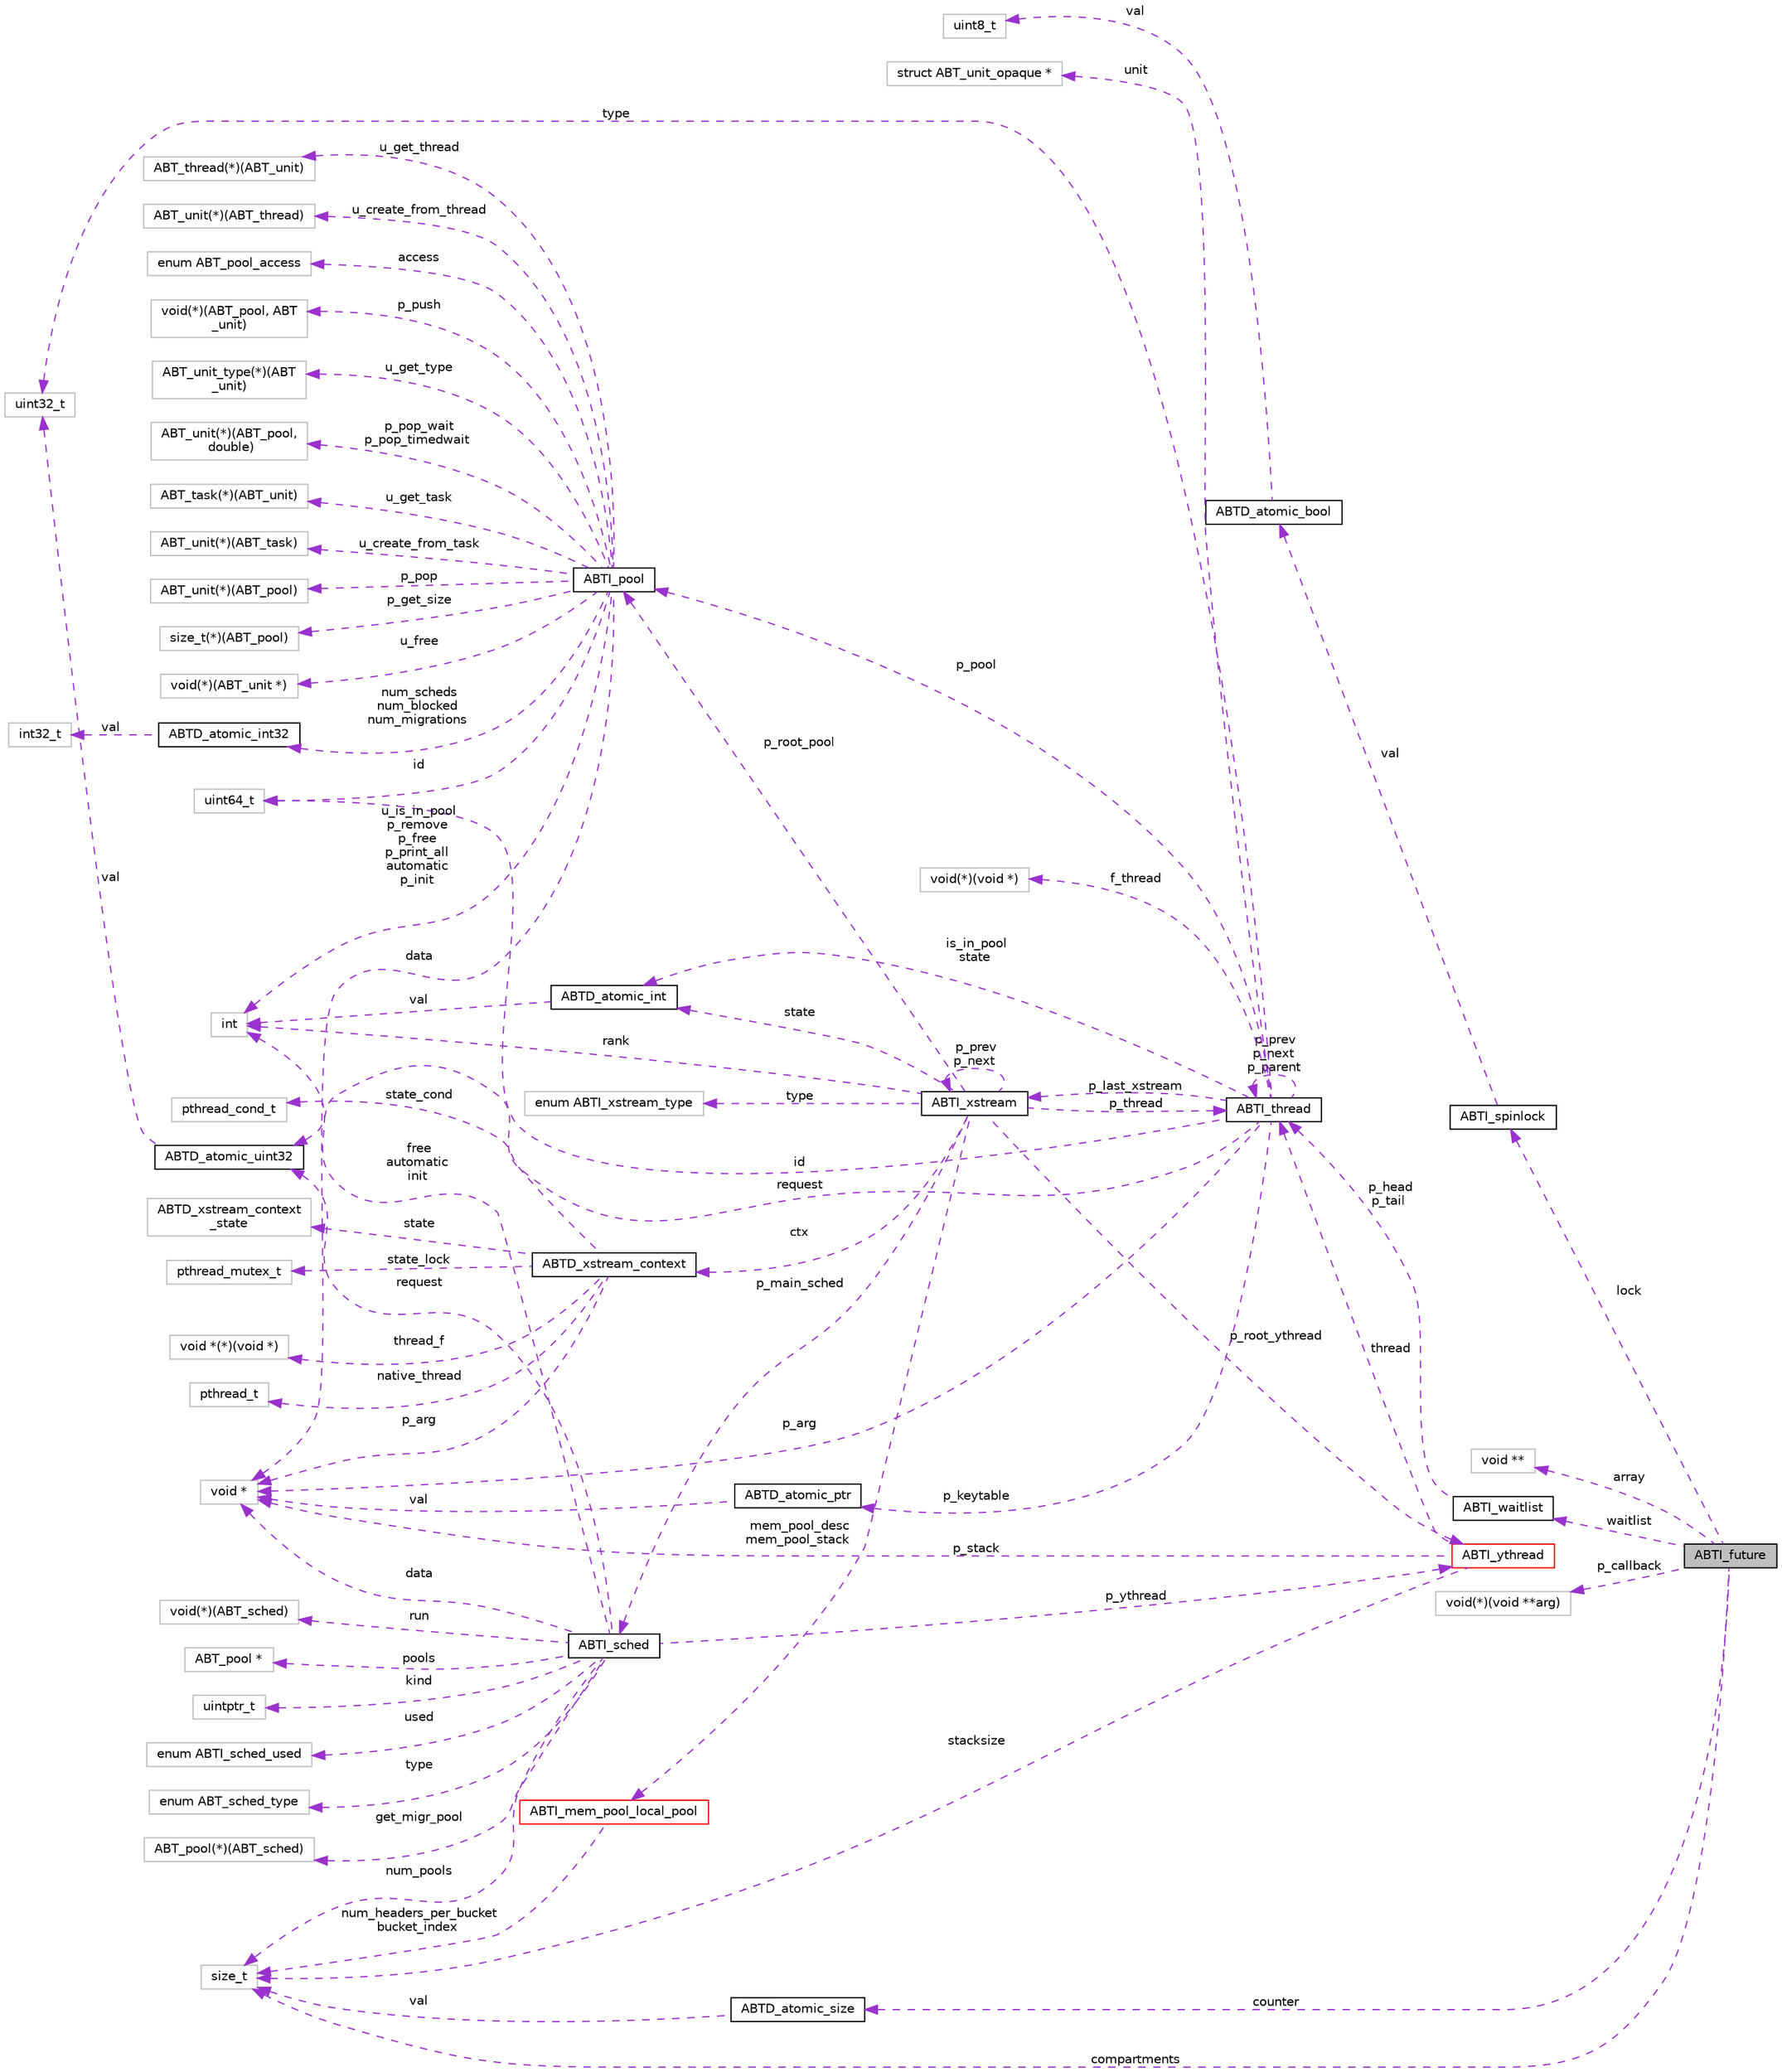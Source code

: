 digraph "ABTI_future"
{
  edge [fontname="Helvetica",fontsize="10",labelfontname="Helvetica",labelfontsize="10"];
  node [fontname="Helvetica",fontsize="10",shape=record];
  rankdir="LR";
  Node1 [label="ABTI_future",height=0.2,width=0.4,color="black", fillcolor="grey75", style="filled" fontcolor="black"];
  Node2 -> Node1 [dir="back",color="darkorchid3",fontsize="10",style="dashed",label=" lock" ,fontname="Helvetica"];
  Node2 [label="ABTI_spinlock",height=0.2,width=0.4,color="black", fillcolor="white", style="filled",URL="$dc/d81/structABTI__spinlock.html"];
  Node3 -> Node2 [dir="back",color="darkorchid3",fontsize="10",style="dashed",label=" val" ,fontname="Helvetica"];
  Node3 [label="ABTD_atomic_bool",height=0.2,width=0.4,color="black", fillcolor="white", style="filled",URL="$df/d2c/structABTD__atomic__bool.html"];
  Node4 -> Node3 [dir="back",color="darkorchid3",fontsize="10",style="dashed",label=" val" ,fontname="Helvetica"];
  Node4 [label="uint8_t",height=0.2,width=0.4,color="grey75", fillcolor="white", style="filled"];
  Node5 -> Node1 [dir="back",color="darkorchid3",fontsize="10",style="dashed",label=" array" ,fontname="Helvetica"];
  Node5 [label="void **",height=0.2,width=0.4,color="grey75", fillcolor="white", style="filled"];
  Node6 -> Node1 [dir="back",color="darkorchid3",fontsize="10",style="dashed",label=" compartments" ,fontname="Helvetica"];
  Node6 [label="size_t",height=0.2,width=0.4,color="grey75", fillcolor="white", style="filled"];
  Node7 -> Node1 [dir="back",color="darkorchid3",fontsize="10",style="dashed",label=" counter" ,fontname="Helvetica"];
  Node7 [label="ABTD_atomic_size",height=0.2,width=0.4,color="black", fillcolor="white", style="filled",URL="$d7/d5b/structABTD__atomic__size.html"];
  Node6 -> Node7 [dir="back",color="darkorchid3",fontsize="10",style="dashed",label=" val" ,fontname="Helvetica"];
  Node8 -> Node1 [dir="back",color="darkorchid3",fontsize="10",style="dashed",label=" p_callback" ,fontname="Helvetica"];
  Node8 [label="void(*)(void **arg)",height=0.2,width=0.4,color="grey75", fillcolor="white", style="filled"];
  Node9 -> Node1 [dir="back",color="darkorchid3",fontsize="10",style="dashed",label=" waitlist" ,fontname="Helvetica"];
  Node9 [label="ABTI_waitlist",height=0.2,width=0.4,color="black", fillcolor="white", style="filled",URL="$dd/d00/structABTI__waitlist.html"];
  Node10 -> Node9 [dir="back",color="darkorchid3",fontsize="10",style="dashed",label=" p_head\np_tail" ,fontname="Helvetica"];
  Node10 [label="ABTI_thread",height=0.2,width=0.4,color="black", fillcolor="white", style="filled",URL="$d3/d55/structABTI__thread.html"];
  Node11 -> Node10 [dir="back",color="darkorchid3",fontsize="10",style="dashed",label=" f_thread" ,fontname="Helvetica"];
  Node11 [label="void(*)(void *)",height=0.2,width=0.4,color="grey75", fillcolor="white", style="filled"];
  Node12 -> Node10 [dir="back",color="darkorchid3",fontsize="10",style="dashed",label=" id" ,fontname="Helvetica"];
  Node12 [label="uint64_t",height=0.2,width=0.4,color="grey75", fillcolor="white", style="filled"];
  Node10 -> Node10 [dir="back",color="darkorchid3",fontsize="10",style="dashed",label=" p_prev\np_next\np_parent" ,fontname="Helvetica"];
  Node13 -> Node10 [dir="back",color="darkorchid3",fontsize="10",style="dashed",label=" p_pool" ,fontname="Helvetica"];
  Node13 [label="ABTI_pool",height=0.2,width=0.4,color="black", fillcolor="white", style="filled",URL="$df/d65/structABTI__pool.html"];
  Node14 -> Node13 [dir="back",color="darkorchid3",fontsize="10",style="dashed",label=" p_get_size" ,fontname="Helvetica"];
  Node14 [label="size_t(*)(ABT_pool)",height=0.2,width=0.4,color="grey75", fillcolor="white", style="filled"];
  Node15 -> Node13 [dir="back",color="darkorchid3",fontsize="10",style="dashed",label=" u_free" ,fontname="Helvetica"];
  Node15 [label="void(*)(ABT_unit *)",height=0.2,width=0.4,color="grey75", fillcolor="white", style="filled"];
  Node16 -> Node13 [dir="back",color="darkorchid3",fontsize="10",style="dashed",label=" u_get_thread" ,fontname="Helvetica"];
  Node16 [label="ABT_thread(*)(ABT_unit)",height=0.2,width=0.4,color="grey75", fillcolor="white", style="filled"];
  Node17 -> Node13 [dir="back",color="darkorchid3",fontsize="10",style="dashed",label=" u_create_from_thread" ,fontname="Helvetica"];
  Node17 [label="ABT_unit(*)(ABT_thread)",height=0.2,width=0.4,color="grey75", fillcolor="white", style="filled"];
  Node12 -> Node13 [dir="back",color="darkorchid3",fontsize="10",style="dashed",label=" id" ,fontname="Helvetica"];
  Node18 -> Node13 [dir="back",color="darkorchid3",fontsize="10",style="dashed",label=" access" ,fontname="Helvetica"];
  Node18 [label="enum ABT_pool_access",height=0.2,width=0.4,color="grey75", fillcolor="white", style="filled"];
  Node19 -> Node13 [dir="back",color="darkorchid3",fontsize="10",style="dashed",label=" p_push" ,fontname="Helvetica"];
  Node19 [label="void(*)(ABT_pool, ABT\l_unit)",height=0.2,width=0.4,color="grey75", fillcolor="white", style="filled"];
  Node20 -> Node13 [dir="back",color="darkorchid3",fontsize="10",style="dashed",label=" u_get_type" ,fontname="Helvetica"];
  Node20 [label="ABT_unit_type(*)(ABT\l_unit)",height=0.2,width=0.4,color="grey75", fillcolor="white", style="filled"];
  Node21 -> Node13 [dir="back",color="darkorchid3",fontsize="10",style="dashed",label=" p_pop_wait\np_pop_timedwait" ,fontname="Helvetica"];
  Node21 [label="ABT_unit(*)(ABT_pool,\l double)",height=0.2,width=0.4,color="grey75", fillcolor="white", style="filled"];
  Node22 -> Node13 [dir="back",color="darkorchid3",fontsize="10",style="dashed",label=" u_is_in_pool\np_remove\np_free\np_print_all\nautomatic\np_init" ,fontname="Helvetica"];
  Node22 [label="int",height=0.2,width=0.4,color="grey75", fillcolor="white", style="filled"];
  Node23 -> Node13 [dir="back",color="darkorchid3",fontsize="10",style="dashed",label=" num_scheds\nnum_blocked\nnum_migrations" ,fontname="Helvetica"];
  Node23 [label="ABTD_atomic_int32",height=0.2,width=0.4,color="black", fillcolor="white", style="filled",URL="$db/d9a/structABTD__atomic__int32.html"];
  Node24 -> Node23 [dir="back",color="darkorchid3",fontsize="10",style="dashed",label=" val" ,fontname="Helvetica"];
  Node24 [label="int32_t",height=0.2,width=0.4,color="grey75", fillcolor="white", style="filled"];
  Node25 -> Node13 [dir="back",color="darkorchid3",fontsize="10",style="dashed",label=" u_get_task" ,fontname="Helvetica"];
  Node25 [label="ABT_task(*)(ABT_unit)",height=0.2,width=0.4,color="grey75", fillcolor="white", style="filled"];
  Node26 -> Node13 [dir="back",color="darkorchid3",fontsize="10",style="dashed",label=" u_create_from_task" ,fontname="Helvetica"];
  Node26 [label="ABT_unit(*)(ABT_task)",height=0.2,width=0.4,color="grey75", fillcolor="white", style="filled"];
  Node27 -> Node13 [dir="back",color="darkorchid3",fontsize="10",style="dashed",label=" p_pop" ,fontname="Helvetica"];
  Node27 [label="ABT_unit(*)(ABT_pool)",height=0.2,width=0.4,color="grey75", fillcolor="white", style="filled"];
  Node28 -> Node13 [dir="back",color="darkorchid3",fontsize="10",style="dashed",label=" data" ,fontname="Helvetica"];
  Node28 [label="void *",height=0.2,width=0.4,color="grey75", fillcolor="white", style="filled"];
  Node29 -> Node10 [dir="back",color="darkorchid3",fontsize="10",style="dashed",label=" p_last_xstream" ,fontname="Helvetica"];
  Node29 [label="ABTI_xstream",height=0.2,width=0.4,color="black", fillcolor="white", style="filled",URL="$dc/d3f/structABTI__xstream.html"];
  Node30 -> Node29 [dir="back",color="darkorchid3",fontsize="10",style="dashed",label=" ctx" ,fontname="Helvetica"];
  Node30 [label="ABTD_xstream_context",height=0.2,width=0.4,color="black", fillcolor="white", style="filled",URL="$df/dec/structABTD__xstream__context.html"];
  Node31 -> Node30 [dir="back",color="darkorchid3",fontsize="10",style="dashed",label=" state" ,fontname="Helvetica"];
  Node31 [label="ABTD_xstream_context\l_state",height=0.2,width=0.4,color="grey75", fillcolor="white", style="filled"];
  Node32 -> Node30 [dir="back",color="darkorchid3",fontsize="10",style="dashed",label=" thread_f" ,fontname="Helvetica"];
  Node32 [label="void *(*)(void *)",height=0.2,width=0.4,color="grey75", fillcolor="white", style="filled"];
  Node33 -> Node30 [dir="back",color="darkorchid3",fontsize="10",style="dashed",label=" state_lock" ,fontname="Helvetica"];
  Node33 [label="pthread_mutex_t",height=0.2,width=0.4,color="grey75", fillcolor="white", style="filled"];
  Node34 -> Node30 [dir="back",color="darkorchid3",fontsize="10",style="dashed",label=" native_thread" ,fontname="Helvetica"];
  Node34 [label="pthread_t",height=0.2,width=0.4,color="grey75", fillcolor="white", style="filled"];
  Node35 -> Node30 [dir="back",color="darkorchid3",fontsize="10",style="dashed",label=" state_cond" ,fontname="Helvetica"];
  Node35 [label="pthread_cond_t",height=0.2,width=0.4,color="grey75", fillcolor="white", style="filled"];
  Node28 -> Node30 [dir="back",color="darkorchid3",fontsize="10",style="dashed",label=" p_arg" ,fontname="Helvetica"];
  Node10 -> Node29 [dir="back",color="darkorchid3",fontsize="10",style="dashed",label=" p_thread" ,fontname="Helvetica"];
  Node36 -> Node29 [dir="back",color="darkorchid3",fontsize="10",style="dashed",label=" p_main_sched" ,fontname="Helvetica"];
  Node36 [label="ABTI_sched",height=0.2,width=0.4,color="black", fillcolor="white", style="filled",URL="$d0/dd5/structABTI__sched.html"];
  Node37 -> Node36 [dir="back",color="darkorchid3",fontsize="10",style="dashed",label=" get_migr_pool" ,fontname="Helvetica"];
  Node37 [label="ABT_pool(*)(ABT_sched)",height=0.2,width=0.4,color="grey75", fillcolor="white", style="filled"];
  Node38 -> Node36 [dir="back",color="darkorchid3",fontsize="10",style="dashed",label=" p_ythread" ,fontname="Helvetica"];
  Node38 [label="ABTI_ythread",height=0.2,width=0.4,color="red", fillcolor="white", style="filled",URL="$d5/d5f/structABTI__ythread.html"];
  Node10 -> Node38 [dir="back",color="darkorchid3",fontsize="10",style="dashed",label=" thread" ,fontname="Helvetica"];
  Node6 -> Node38 [dir="back",color="darkorchid3",fontsize="10",style="dashed",label=" stacksize" ,fontname="Helvetica"];
  Node28 -> Node38 [dir="back",color="darkorchid3",fontsize="10",style="dashed",label=" p_stack" ,fontname="Helvetica"];
  Node6 -> Node36 [dir="back",color="darkorchid3",fontsize="10",style="dashed",label=" num_pools" ,fontname="Helvetica"];
  Node22 -> Node36 [dir="back",color="darkorchid3",fontsize="10",style="dashed",label=" free\nautomatic\ninit" ,fontname="Helvetica"];
  Node39 -> Node36 [dir="back",color="darkorchid3",fontsize="10",style="dashed",label=" run" ,fontname="Helvetica"];
  Node39 [label="void(*)(ABT_sched)",height=0.2,width=0.4,color="grey75", fillcolor="white", style="filled"];
  Node40 -> Node36 [dir="back",color="darkorchid3",fontsize="10",style="dashed",label=" pools" ,fontname="Helvetica"];
  Node40 [label="ABT_pool *",height=0.2,width=0.4,color="grey75", fillcolor="white", style="filled"];
  Node41 -> Node36 [dir="back",color="darkorchid3",fontsize="10",style="dashed",label=" request" ,fontname="Helvetica"];
  Node41 [label="ABTD_atomic_uint32",height=0.2,width=0.4,color="black", fillcolor="white", style="filled",URL="$db/df7/structABTD__atomic__uint32.html"];
  Node42 -> Node41 [dir="back",color="darkorchid3",fontsize="10",style="dashed",label=" val" ,fontname="Helvetica"];
  Node42 [label="uint32_t",height=0.2,width=0.4,color="grey75", fillcolor="white", style="filled"];
  Node43 -> Node36 [dir="back",color="darkorchid3",fontsize="10",style="dashed",label=" used" ,fontname="Helvetica"];
  Node43 [label="enum ABTI_sched_used",height=0.2,width=0.4,color="grey75", fillcolor="white", style="filled"];
  Node28 -> Node36 [dir="back",color="darkorchid3",fontsize="10",style="dashed",label=" data" ,fontname="Helvetica"];
  Node44 -> Node36 [dir="back",color="darkorchid3",fontsize="10",style="dashed",label=" type" ,fontname="Helvetica"];
  Node44 [label="enum ABT_sched_type",height=0.2,width=0.4,color="grey75", fillcolor="white", style="filled"];
  Node45 -> Node36 [dir="back",color="darkorchid3",fontsize="10",style="dashed",label=" kind" ,fontname="Helvetica"];
  Node45 [label="uintptr_t",height=0.2,width=0.4,color="grey75", fillcolor="white", style="filled"];
  Node38 -> Node29 [dir="back",color="darkorchid3",fontsize="10",style="dashed",label=" p_root_ythread" ,fontname="Helvetica"];
  Node13 -> Node29 [dir="back",color="darkorchid3",fontsize="10",style="dashed",label=" p_root_pool" ,fontname="Helvetica"];
  Node46 -> Node29 [dir="back",color="darkorchid3",fontsize="10",style="dashed",label=" type" ,fontname="Helvetica"];
  Node46 [label="enum ABTI_xstream_type",height=0.2,width=0.4,color="grey75", fillcolor="white", style="filled"];
  Node29 -> Node29 [dir="back",color="darkorchid3",fontsize="10",style="dashed",label=" p_prev\np_next" ,fontname="Helvetica"];
  Node47 -> Node29 [dir="back",color="darkorchid3",fontsize="10",style="dashed",label=" state" ,fontname="Helvetica"];
  Node47 [label="ABTD_atomic_int",height=0.2,width=0.4,color="black", fillcolor="white", style="filled",URL="$d5/df5/structABTD__atomic__int.html"];
  Node22 -> Node47 [dir="back",color="darkorchid3",fontsize="10",style="dashed",label=" val" ,fontname="Helvetica"];
  Node22 -> Node29 [dir="back",color="darkorchid3",fontsize="10",style="dashed",label=" rank" ,fontname="Helvetica"];
  Node48 -> Node29 [dir="back",color="darkorchid3",fontsize="10",style="dashed",label=" mem_pool_desc\nmem_pool_stack" ,fontname="Helvetica"];
  Node48 [label="ABTI_mem_pool_local_pool",height=0.2,width=0.4,color="red", fillcolor="white", style="filled",URL="$d6/d69/structABTI__mem__pool__local__pool.html"];
  Node6 -> Node48 [dir="back",color="darkorchid3",fontsize="10",style="dashed",label=" num_headers_per_bucket\nbucket_index" ,fontname="Helvetica"];
  Node42 -> Node10 [dir="back",color="darkorchid3",fontsize="10",style="dashed",label=" type" ,fontname="Helvetica"];
  Node47 -> Node10 [dir="back",color="darkorchid3",fontsize="10",style="dashed",label=" is_in_pool\nstate" ,fontname="Helvetica"];
  Node49 -> Node10 [dir="back",color="darkorchid3",fontsize="10",style="dashed",label=" p_keytable" ,fontname="Helvetica"];
  Node49 [label="ABTD_atomic_ptr",height=0.2,width=0.4,color="black", fillcolor="white", style="filled",URL="$df/d5b/structABTD__atomic__ptr.html"];
  Node28 -> Node49 [dir="back",color="darkorchid3",fontsize="10",style="dashed",label=" val" ,fontname="Helvetica"];
  Node41 -> Node10 [dir="back",color="darkorchid3",fontsize="10",style="dashed",label=" request" ,fontname="Helvetica"];
  Node28 -> Node10 [dir="back",color="darkorchid3",fontsize="10",style="dashed",label=" p_arg" ,fontname="Helvetica"];
  Node50 -> Node10 [dir="back",color="darkorchid3",fontsize="10",style="dashed",label=" unit" ,fontname="Helvetica"];
  Node50 [label="struct ABT_unit_opaque *",height=0.2,width=0.4,color="grey75", fillcolor="white", style="filled"];
}
